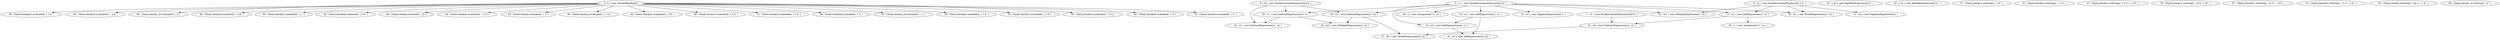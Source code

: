 digraph G {
"3 : b = new VariableBindings()"
"3 : b = new VariableBindings()" -> "55 : Check.check(m1.evaluate(b, ), 1.0, )"
"3 : b = new VariableBindings()" -> "40 : Check.check(n2.evaluate(b, ), 1.0, )"
"3 : b = new VariableBindings()" -> "68 : Check.check(y_id.evaluate(b, ), 0, )"
"3 : b = new VariableBindings()" -> "46 : Check.check(a4.evaluate(b, ), 5.0, )"
"3 : b = new VariableBindings()" -> "59 : Check.check(d1.evaluate(b, ), 1, )"
"3 : b = new VariableBindings()" -> "45 : Check.check(a3.evaluate(b, ), 3.0, )"
"3 : b = new VariableBindings()" -> "64 : Check.check(y.evaluate(b, ), 0, )"
"3 : b = new VariableBindings()" -> "44 : Check.check(a2.evaluate(b, ), 2.0, )"
"3 : b = new VariableBindings()" -> "63 : Check.check(x.evaluate(b, ), 1, )"
"3 : b = new VariableBindings()" -> "36 : Check.check(c2.evaluate(b, ), 1.0, )"
"3 : b = new VariableBindings()" -> "43 : Check.check(a1.evaluate(b, ), 0.0, )"
"3 : b = new VariableBindings()" -> "49 : Check.check(s1.evaluate(b, ), 3.0, )"
"3 : b = new VariableBindings()" -> "51 : Check.check(s3.evaluate(b, ), 1.0, )"
"3 : b = new VariableBindings()" -> "56 : Check.check(m2.evaluate(b, ), 9, )"
"3 : b = new VariableBindings()" -> "67 : Check.check(x_id.evaluate(b, ), 1, )"
"3 : b = new VariableBindings()" -> "39 : Check.check(n1.evaluate(b, ), 1.0, )"
"3 : b = new VariableBindings()" -> "35 : Check.check(c1.evaluate(b, ), 1.0, )"
"3 : b = new VariableBindings()" -> "50 : Check.check(s2.evaluate(b, ), 3.0, )"
"3 : b = new VariableBindings()" -> "60 : Check.check(d2.evaluate(b, ), 0, )"
"3 : b = new VariableBindings()" -> "52 : Check.check(s4.evaluate(b, ), 0, )"
"5 : c1 = new DoubleConstantExpression(1.0, )"
"5 : c1 = new DoubleConstantExpression(1.0, )" -> "18 : s1 = new SubtractExpression(c4, c1, )"
"5 : c1 = new DoubleConstantExpression(1.0, )" -> "13 : a1 = new AddExpression(c1, c2, )"
"5 : c1 = new DoubleConstantExpression(1.0, )" -> "19 : s2 = new SubtractExpression(c1, c4, )"
"5 : c1 = new DoubleConstantExpression(1.0, )" -> "26 : d1 = new DivideExpression(c1, c2, )"
"5 : c1 = new DoubleConstantExpression(1.0, )" -> "15 : a3 = new AddExpression(a2, c1, )"
"5 : c1 = new DoubleConstantExpression(1.0, )" -> "14 : a2 = new AddExpression(c1, c1, )"
"5 : c1 = new DoubleConstantExpression(1.0, )" -> "10 : n1 = new NegationExpression(c1, )"
"5 : c1 = new DoubleConstantExpression(1.0, )" -> "23 : m1 = new MultiplyExpression(c1, c2, )"
"5 : c1 = new DoubleConstantExpression(1.0, )" -> "29 : x = new Assignment(\"x\", c1, )"
"6 : c2 = new DoubleConstantExpression(-1.0, )"
"6 : c2 = new DoubleConstantExpression(-1.0, )" -> "11 : n2 = new NegationExpression(c2, )"
"6 : c2 = new DoubleConstantExpression(-1.0, )" -> "13 : a1 = new AddExpression(c1, c2, )"
"6 : c2 = new DoubleConstantExpression(-1.0, )" -> "26 : d1 = new DivideExpression(c1, c2, )"
"6 : c2 = new DoubleConstantExpression(-1.0, )" -> "23 : m1 = new MultiplyExpression(c1, c2, )"
"7 : c3 = new DoubleConstantExpression(0.0, )"
"7 : c3 = new DoubleConstantExpression(0.0, )" -> "21 : s4 = new SubtractExpression(a1, c3, )"
"8 : c4 = new DoubleConstantExpression(4.0, )"
"8 : c4 = new DoubleConstantExpression(4.0, )" -> "18 : s1 = new SubtractExpression(c4, c1, )"
"8 : c4 = new DoubleConstantExpression(4.0, )" -> "20 : s3 = new SubtractExpression(s1, c4, )"
"8 : c4 = new DoubleConstantExpression(4.0, )" -> "19 : s2 = new SubtractExpression(c1, c4, )"
"10 : n1 = new NegationExpression(c1, )"
"11 : n2 = new NegationExpression(c2, )"
"13 : a1 = new AddExpression(c1, c2, )"
"13 : a1 = new AddExpression(c1, c2, )" -> "30 : y = new Assignment(\"y\", a1, )"
"13 : a1 = new AddExpression(c1, c2, )" -> "21 : s4 = new SubtractExpression(a1, c3, )"
"14 : a2 = new AddExpression(c1, c1, )"
"14 : a2 = new AddExpression(c1, c1, )" -> "15 : a3 = new AddExpression(a2, c1, )"
"14 : a2 = new AddExpression(c1, c1, )" -> "16 : a4 = new AddExpression(a2, a3, )"
"15 : a3 = new AddExpression(a2, c1, )"
"15 : a3 = new AddExpression(a2, c1, )" -> "16 : a4 = new AddExpression(a2, a3, )"
"16 : a4 = new AddExpression(a2, a3, )"
"18 : s1 = new SubtractExpression(c4, c1, )"
"18 : s1 = new SubtractExpression(c4, c1, )" -> "20 : s3 = new SubtractExpression(s1, c4, )"
"18 : s1 = new SubtractExpression(c4, c1, )" -> "24 : m2 = new MultiplyExpression(s1, s2, )"
"19 : s2 = new SubtractExpression(c1, c4, )"
"19 : s2 = new SubtractExpression(c1, c4, )" -> "27 : d2 = new DivideExpression(s4, s2, )"
"19 : s2 = new SubtractExpression(c1, c4, )" -> "24 : m2 = new MultiplyExpression(s1, s2, )"
"20 : s3 = new SubtractExpression(s1, c4, )"
"21 : s4 = new SubtractExpression(a1, c3, )"
"21 : s4 = new SubtractExpression(a1, c3, )" -> "27 : d2 = new DivideExpression(s4, s2, )"
"23 : m1 = new MultiplyExpression(c1, c2, )"
"24 : m2 = new MultiplyExpression(s1, s2, )"
"26 : d1 = new DivideExpression(c1, c2, )"
"27 : d2 = new DivideExpression(s4, s2, )"
"29 : x = new Assignment(\"x\", c1, )"
"30 : y = new Assignment(\"y\", a1, )"
"32 : x_id = new IdentifierExpression(\"x\", )"
"33 : y_id = new IdentifierExpression(\"y\", )"
"35 : Check.check(c1.evaluate(b, ), 1.0, )"
"36 : Check.check(c2.evaluate(b, ), 1.0, )"
"37 : Check.check(c1.toString(), \"1.0\", )"
"39 : Check.check(n1.evaluate(b, ), 1.0, )"
"40 : Check.check(n2.evaluate(b, ), 1.0, )"
"41 : Check.check(n1.toString(), \"-1.0\", )"
"43 : Check.check(a1.evaluate(b, ), 0.0, )"
"44 : Check.check(a2.evaluate(b, ), 2.0, )"
"45 : Check.check(a3.evaluate(b, ), 3.0, )"
"46 : Check.check(a4.evaluate(b, ), 5.0, )"
"47 : Check.check(a1.toString(), \"(1.0 + -1.0)\", )"
"49 : Check.check(s1.evaluate(b, ), 3.0, )"
"50 : Check.check(s2.evaluate(b, ), 3.0, )"
"51 : Check.check(s3.evaluate(b, ), 1.0, )"
"52 : Check.check(s4.evaluate(b, ), 0, )"
"53 : Check.check(s1.toString(), \"(4.0 - 1.0)\", )"
"55 : Check.check(m1.evaluate(b, ), 1.0, )"
"56 : Check.check(m2.evaluate(b, ), 9, )"
"57 : Check.check(m1.toString(), \"(1.0 * -1.0)\", )"
"59 : Check.check(d1.evaluate(b, ), 1, )"
"60 : Check.check(d2.evaluate(b, ), 0, )"
"61 : Check.check(d1.toString(), \"(1.0 / -1.0)\", )"
"63 : Check.check(x.evaluate(b, ), 1, )"
"64 : Check.check(y.evaluate(b, ), 0, )"
"65 : Check.check(x.toString(), \"set x = 1.0\", )"
"67 : Check.check(x_id.evaluate(b, ), 1, )"
"68 : Check.check(y_id.evaluate(b, ), 0, )"
"69 : Check.check(x_id.toString(), \"x\", )"
}